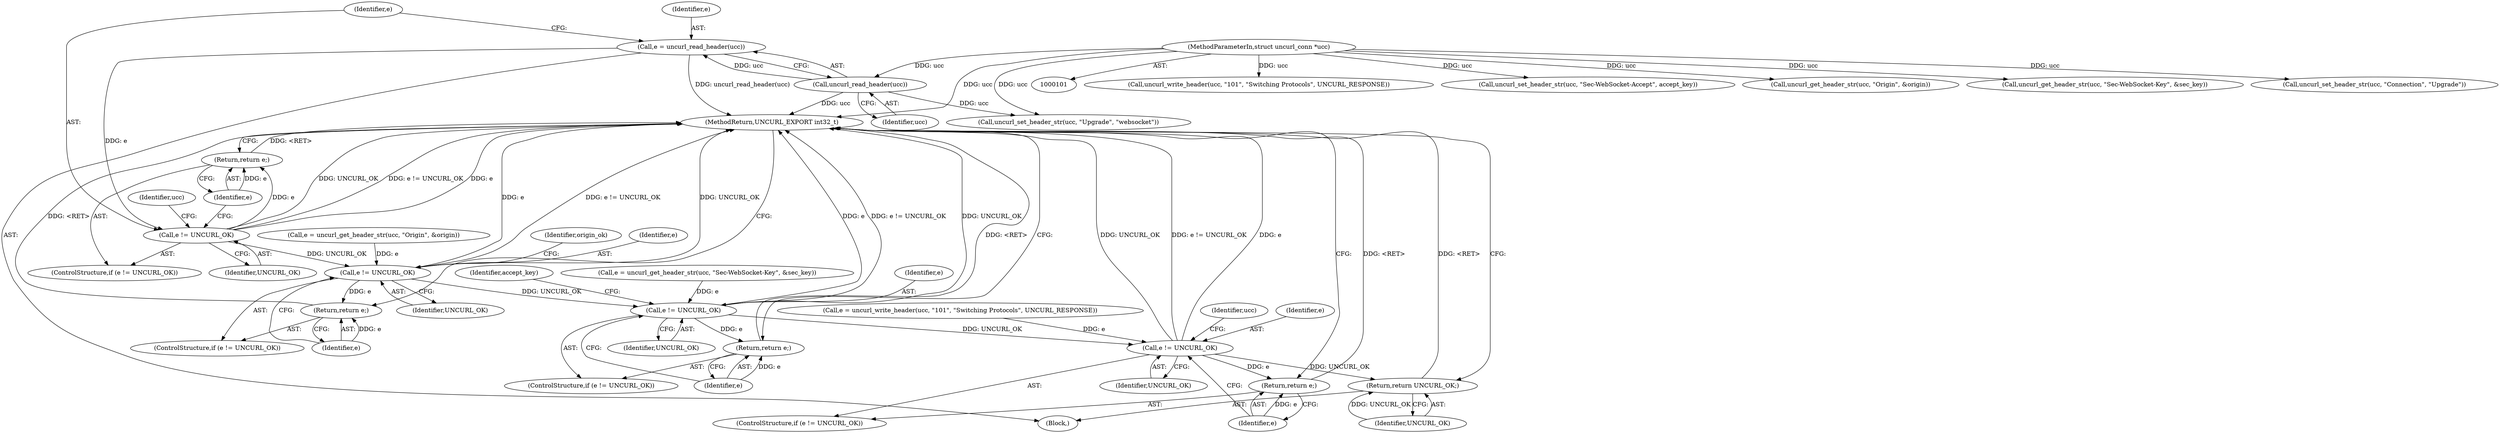 digraph "0_uncurl_448cd13e7b18c83855d706c564341ddd1e38e769@API" {
"1000107" [label="(Call,e = uncurl_read_header(ucc))"];
"1000109" [label="(Call,uncurl_read_header(ucc))"];
"1000102" [label="(MethodParameterIn,struct uncurl_conn *ucc)"];
"1000112" [label="(Call,e != UNCURL_OK)"];
"1000115" [label="(Return,return e;)"];
"1000137" [label="(Call,e != UNCURL_OK)"];
"1000140" [label="(Return,return e;)"];
"1000196" [label="(Call,e != UNCURL_OK)"];
"1000199" [label="(Return,return e;)"];
"1000220" [label="(Call,e != UNCURL_OK)"];
"1000223" [label="(Return,return e;)"];
"1000230" [label="(Return,return UNCURL_OK;)"];
"1000140" [label="(Return,return e;)"];
"1000197" [label="(Identifier,e)"];
"1000112" [label="(Call,e != UNCURL_OK)"];
"1000219" [label="(ControlStructure,if (e != UNCURL_OK))"];
"1000139" [label="(Identifier,UNCURL_OK)"];
"1000231" [label="(Identifier,UNCURL_OK)"];
"1000232" [label="(MethodReturn,UNCURL_EXPORT int32_t)"];
"1000230" [label="(Return,return UNCURL_OK;)"];
"1000223" [label="(Return,return e;)"];
"1000195" [label="(ControlStructure,if (e != UNCURL_OK))"];
"1000113" [label="(Identifier,e)"];
"1000116" [label="(Identifier,e)"];
"1000114" [label="(Identifier,UNCURL_OK)"];
"1000227" [label="(Identifier,ucc)"];
"1000200" [label="(Identifier,e)"];
"1000222" [label="(Identifier,UNCURL_OK)"];
"1000214" [label="(Call,uncurl_write_header(ucc, \"101\", \"Switching Protocols\", UNCURL_RESPONSE))"];
"1000144" [label="(Identifier,origin_ok)"];
"1000111" [label="(ControlStructure,if (e != UNCURL_OK))"];
"1000118" [label="(Identifier,ucc)"];
"1000206" [label="(Call,uncurl_set_header_str(ucc, \"Sec-WebSocket-Accept\", accept_key))"];
"1000107" [label="(Call,e = uncurl_read_header(ucc))"];
"1000108" [label="(Identifier,e)"];
"1000198" [label="(Identifier,UNCURL_OK)"];
"1000224" [label="(Identifier,e)"];
"1000221" [label="(Identifier,e)"];
"1000203" [label="(Identifier,accept_key)"];
"1000109" [label="(Call,uncurl_read_header(ucc))"];
"1000110" [label="(Identifier,ucc)"];
"1000131" [label="(Call,uncurl_get_header_str(ucc, \"Origin\", &origin))"];
"1000136" [label="(ControlStructure,if (e != UNCURL_OK))"];
"1000190" [label="(Call,uncurl_get_header_str(ucc, \"Sec-WebSocket-Key\", &sec_key))"];
"1000199" [label="(Return,return e;)"];
"1000115" [label="(Return,return e;)"];
"1000138" [label="(Identifier,e)"];
"1000137" [label="(Call,e != UNCURL_OK)"];
"1000129" [label="(Call,e = uncurl_get_header_str(ucc, \"Origin\", &origin))"];
"1000212" [label="(Call,e = uncurl_write_header(ucc, \"101\", \"Switching Protocols\", UNCURL_RESPONSE))"];
"1000121" [label="(Call,uncurl_set_header_str(ucc, \"Connection\", \"Upgrade\"))"];
"1000188" [label="(Call,e = uncurl_get_header_str(ucc, \"Sec-WebSocket-Key\", &sec_key))"];
"1000105" [label="(Block,)"];
"1000102" [label="(MethodParameterIn,struct uncurl_conn *ucc)"];
"1000220" [label="(Call,e != UNCURL_OK)"];
"1000196" [label="(Call,e != UNCURL_OK)"];
"1000141" [label="(Identifier,e)"];
"1000117" [label="(Call,uncurl_set_header_str(ucc, \"Upgrade\", \"websocket\"))"];
"1000107" -> "1000105"  [label="AST: "];
"1000107" -> "1000109"  [label="CFG: "];
"1000108" -> "1000107"  [label="AST: "];
"1000109" -> "1000107"  [label="AST: "];
"1000113" -> "1000107"  [label="CFG: "];
"1000107" -> "1000232"  [label="DDG: uncurl_read_header(ucc)"];
"1000109" -> "1000107"  [label="DDG: ucc"];
"1000107" -> "1000112"  [label="DDG: e"];
"1000109" -> "1000110"  [label="CFG: "];
"1000110" -> "1000109"  [label="AST: "];
"1000109" -> "1000232"  [label="DDG: ucc"];
"1000102" -> "1000109"  [label="DDG: ucc"];
"1000109" -> "1000117"  [label="DDG: ucc"];
"1000102" -> "1000101"  [label="AST: "];
"1000102" -> "1000232"  [label="DDG: ucc"];
"1000102" -> "1000117"  [label="DDG: ucc"];
"1000102" -> "1000121"  [label="DDG: ucc"];
"1000102" -> "1000131"  [label="DDG: ucc"];
"1000102" -> "1000190"  [label="DDG: ucc"];
"1000102" -> "1000206"  [label="DDG: ucc"];
"1000102" -> "1000214"  [label="DDG: ucc"];
"1000112" -> "1000111"  [label="AST: "];
"1000112" -> "1000114"  [label="CFG: "];
"1000113" -> "1000112"  [label="AST: "];
"1000114" -> "1000112"  [label="AST: "];
"1000116" -> "1000112"  [label="CFG: "];
"1000118" -> "1000112"  [label="CFG: "];
"1000112" -> "1000232"  [label="DDG: UNCURL_OK"];
"1000112" -> "1000232"  [label="DDG: e != UNCURL_OK"];
"1000112" -> "1000232"  [label="DDG: e"];
"1000112" -> "1000115"  [label="DDG: e"];
"1000112" -> "1000137"  [label="DDG: UNCURL_OK"];
"1000115" -> "1000111"  [label="AST: "];
"1000115" -> "1000116"  [label="CFG: "];
"1000116" -> "1000115"  [label="AST: "];
"1000232" -> "1000115"  [label="CFG: "];
"1000115" -> "1000232"  [label="DDG: <RET>"];
"1000116" -> "1000115"  [label="DDG: e"];
"1000137" -> "1000136"  [label="AST: "];
"1000137" -> "1000139"  [label="CFG: "];
"1000138" -> "1000137"  [label="AST: "];
"1000139" -> "1000137"  [label="AST: "];
"1000141" -> "1000137"  [label="CFG: "];
"1000144" -> "1000137"  [label="CFG: "];
"1000137" -> "1000232"  [label="DDG: UNCURL_OK"];
"1000137" -> "1000232"  [label="DDG: e"];
"1000137" -> "1000232"  [label="DDG: e != UNCURL_OK"];
"1000129" -> "1000137"  [label="DDG: e"];
"1000137" -> "1000140"  [label="DDG: e"];
"1000137" -> "1000196"  [label="DDG: UNCURL_OK"];
"1000140" -> "1000136"  [label="AST: "];
"1000140" -> "1000141"  [label="CFG: "];
"1000141" -> "1000140"  [label="AST: "];
"1000232" -> "1000140"  [label="CFG: "];
"1000140" -> "1000232"  [label="DDG: <RET>"];
"1000141" -> "1000140"  [label="DDG: e"];
"1000196" -> "1000195"  [label="AST: "];
"1000196" -> "1000198"  [label="CFG: "];
"1000197" -> "1000196"  [label="AST: "];
"1000198" -> "1000196"  [label="AST: "];
"1000200" -> "1000196"  [label="CFG: "];
"1000203" -> "1000196"  [label="CFG: "];
"1000196" -> "1000232"  [label="DDG: e"];
"1000196" -> "1000232"  [label="DDG: e != UNCURL_OK"];
"1000196" -> "1000232"  [label="DDG: UNCURL_OK"];
"1000188" -> "1000196"  [label="DDG: e"];
"1000196" -> "1000199"  [label="DDG: e"];
"1000196" -> "1000220"  [label="DDG: UNCURL_OK"];
"1000199" -> "1000195"  [label="AST: "];
"1000199" -> "1000200"  [label="CFG: "];
"1000200" -> "1000199"  [label="AST: "];
"1000232" -> "1000199"  [label="CFG: "];
"1000199" -> "1000232"  [label="DDG: <RET>"];
"1000200" -> "1000199"  [label="DDG: e"];
"1000220" -> "1000219"  [label="AST: "];
"1000220" -> "1000222"  [label="CFG: "];
"1000221" -> "1000220"  [label="AST: "];
"1000222" -> "1000220"  [label="AST: "];
"1000224" -> "1000220"  [label="CFG: "];
"1000227" -> "1000220"  [label="CFG: "];
"1000220" -> "1000232"  [label="DDG: e"];
"1000220" -> "1000232"  [label="DDG: UNCURL_OK"];
"1000220" -> "1000232"  [label="DDG: e != UNCURL_OK"];
"1000212" -> "1000220"  [label="DDG: e"];
"1000220" -> "1000223"  [label="DDG: e"];
"1000220" -> "1000230"  [label="DDG: UNCURL_OK"];
"1000223" -> "1000219"  [label="AST: "];
"1000223" -> "1000224"  [label="CFG: "];
"1000224" -> "1000223"  [label="AST: "];
"1000232" -> "1000223"  [label="CFG: "];
"1000223" -> "1000232"  [label="DDG: <RET>"];
"1000224" -> "1000223"  [label="DDG: e"];
"1000230" -> "1000105"  [label="AST: "];
"1000230" -> "1000231"  [label="CFG: "];
"1000231" -> "1000230"  [label="AST: "];
"1000232" -> "1000230"  [label="CFG: "];
"1000230" -> "1000232"  [label="DDG: <RET>"];
"1000231" -> "1000230"  [label="DDG: UNCURL_OK"];
}
